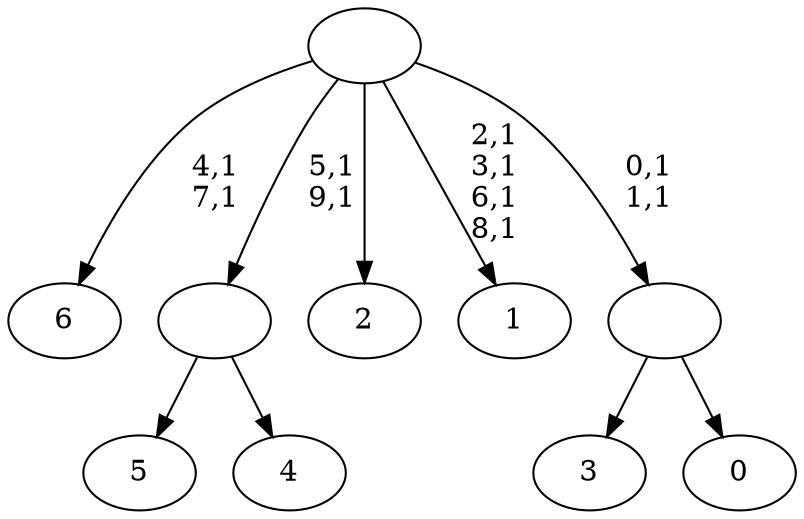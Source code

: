 digraph T {
	17 [label="6"]
	14 [label="5"]
	13 [label="4"]
	12 [label=""]
	10 [label="3"]
	9 [label="2"]
	8 [label="1"]
	3 [label="0"]
	2 [label=""]
	0 [label=""]
	12 -> 14 [label=""]
	12 -> 13 [label=""]
	2 -> 10 [label=""]
	2 -> 3 [label=""]
	0 -> 2 [label="0,1\n1,1"]
	0 -> 8 [label="2,1\n3,1\n6,1\n8,1"]
	0 -> 12 [label="5,1\n9,1"]
	0 -> 17 [label="4,1\n7,1"]
	0 -> 9 [label=""]
}
